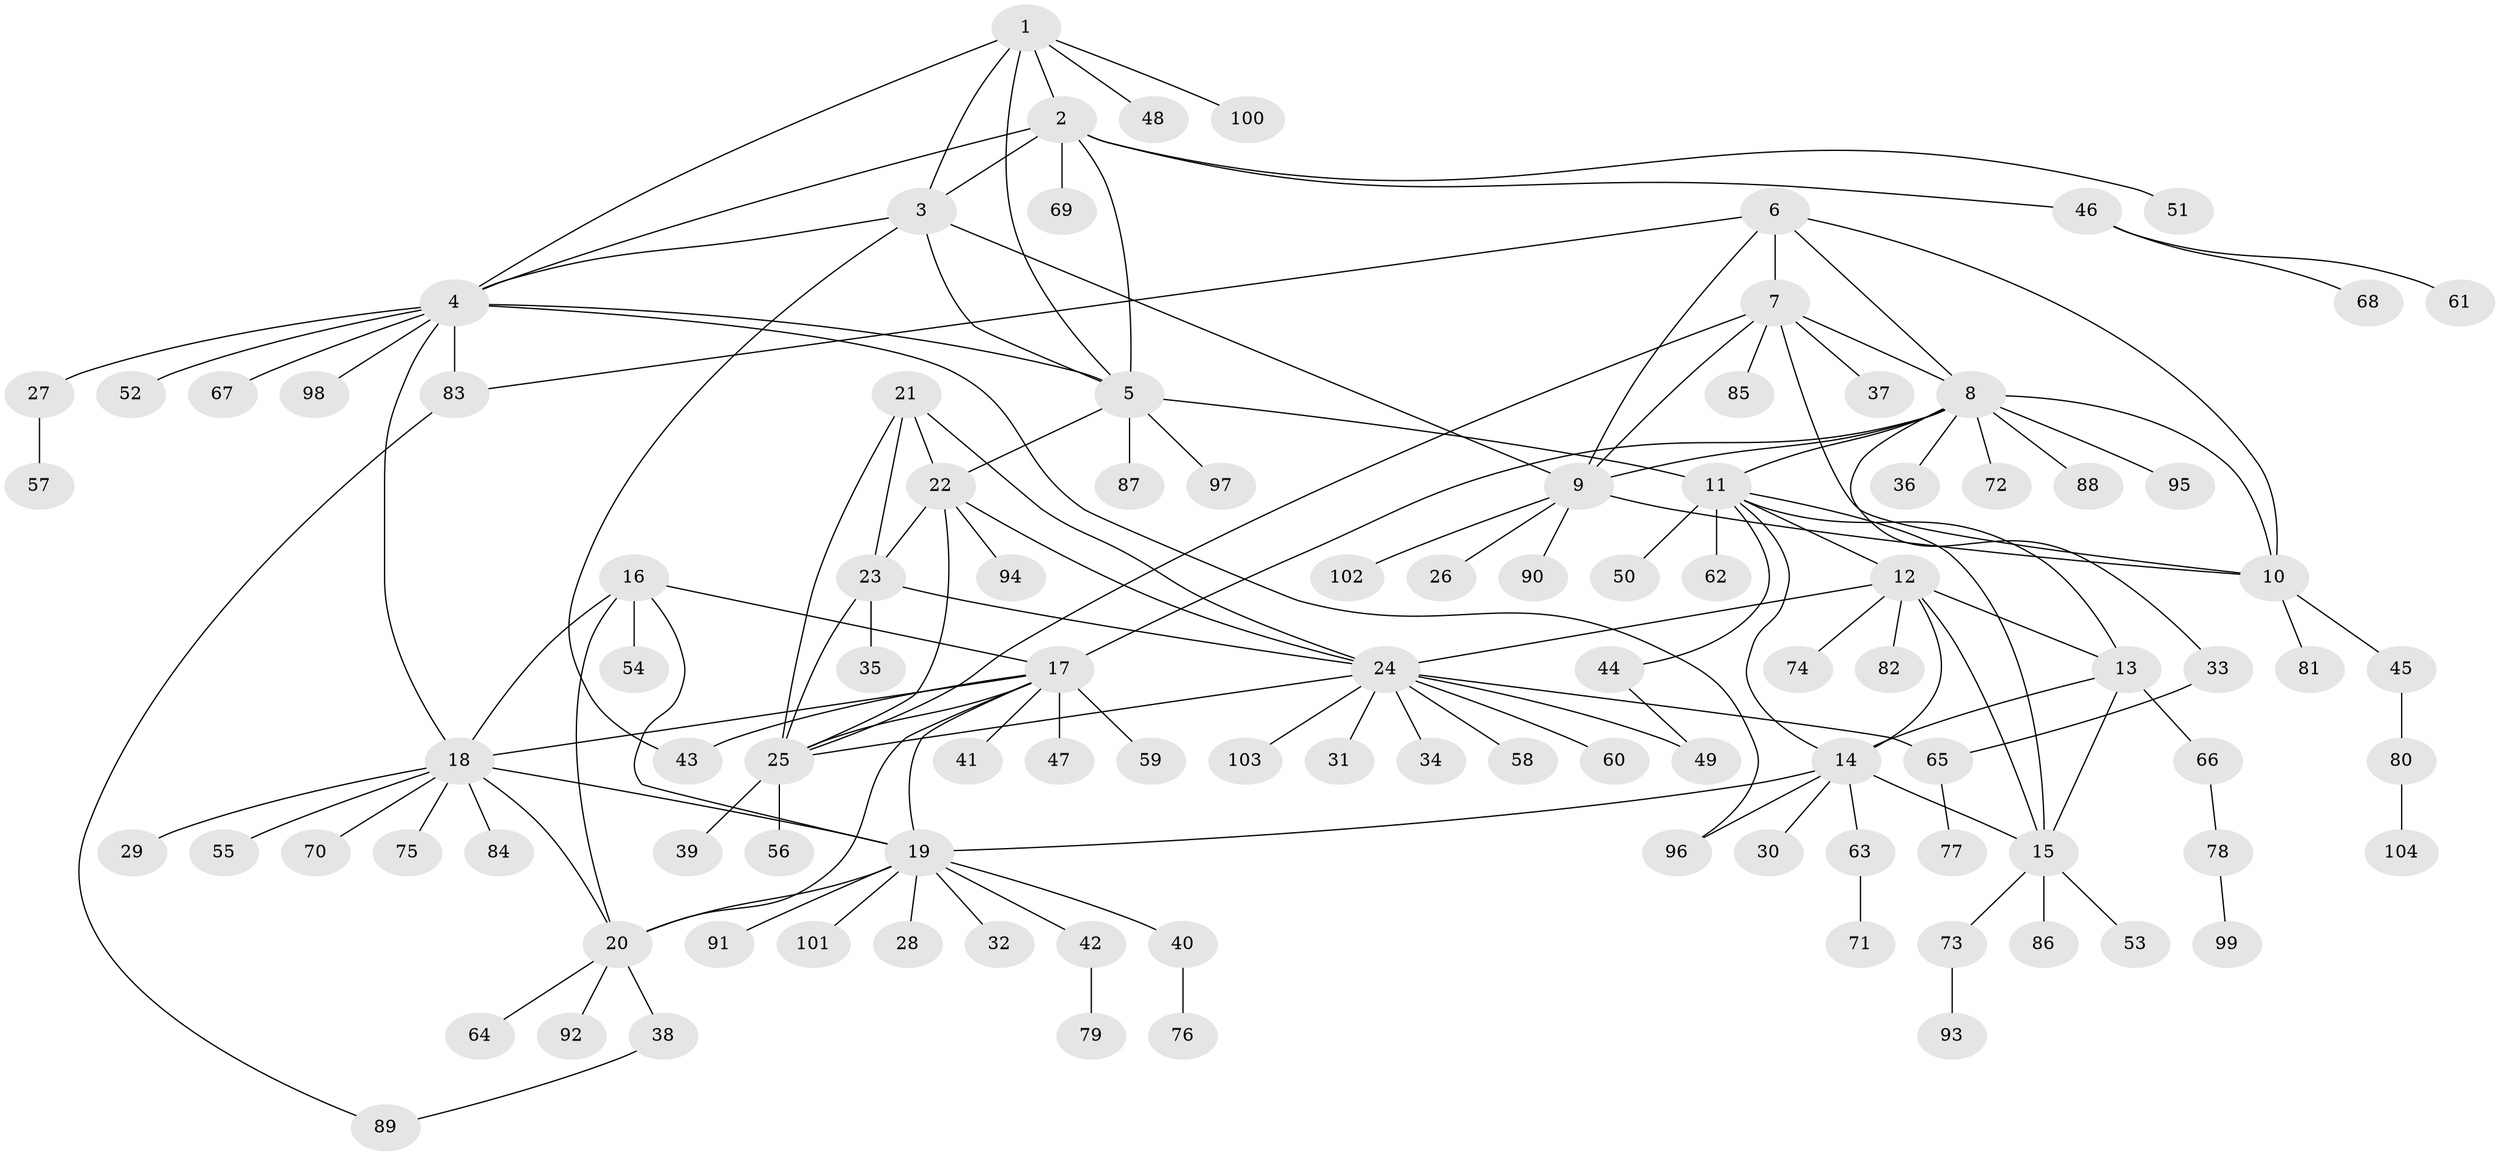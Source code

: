 // Generated by graph-tools (version 1.1) at 2025/26/03/09/25 03:26:48]
// undirected, 104 vertices, 145 edges
graph export_dot {
graph [start="1"]
  node [color=gray90,style=filled];
  1;
  2;
  3;
  4;
  5;
  6;
  7;
  8;
  9;
  10;
  11;
  12;
  13;
  14;
  15;
  16;
  17;
  18;
  19;
  20;
  21;
  22;
  23;
  24;
  25;
  26;
  27;
  28;
  29;
  30;
  31;
  32;
  33;
  34;
  35;
  36;
  37;
  38;
  39;
  40;
  41;
  42;
  43;
  44;
  45;
  46;
  47;
  48;
  49;
  50;
  51;
  52;
  53;
  54;
  55;
  56;
  57;
  58;
  59;
  60;
  61;
  62;
  63;
  64;
  65;
  66;
  67;
  68;
  69;
  70;
  71;
  72;
  73;
  74;
  75;
  76;
  77;
  78;
  79;
  80;
  81;
  82;
  83;
  84;
  85;
  86;
  87;
  88;
  89;
  90;
  91;
  92;
  93;
  94;
  95;
  96;
  97;
  98;
  99;
  100;
  101;
  102;
  103;
  104;
  1 -- 2;
  1 -- 3;
  1 -- 4;
  1 -- 5;
  1 -- 48;
  1 -- 100;
  2 -- 3;
  2 -- 4;
  2 -- 5;
  2 -- 46;
  2 -- 51;
  2 -- 69;
  3 -- 4;
  3 -- 5;
  3 -- 9;
  3 -- 43;
  4 -- 5;
  4 -- 18;
  4 -- 27;
  4 -- 52;
  4 -- 67;
  4 -- 83;
  4 -- 96;
  4 -- 98;
  5 -- 11;
  5 -- 22;
  5 -- 87;
  5 -- 97;
  6 -- 7;
  6 -- 8;
  6 -- 9;
  6 -- 10;
  6 -- 83;
  7 -- 8;
  7 -- 9;
  7 -- 10;
  7 -- 25;
  7 -- 37;
  7 -- 85;
  8 -- 9;
  8 -- 10;
  8 -- 11;
  8 -- 17;
  8 -- 33;
  8 -- 36;
  8 -- 72;
  8 -- 88;
  8 -- 95;
  9 -- 10;
  9 -- 26;
  9 -- 90;
  9 -- 102;
  10 -- 45;
  10 -- 81;
  11 -- 12;
  11 -- 13;
  11 -- 14;
  11 -- 15;
  11 -- 44;
  11 -- 50;
  11 -- 62;
  12 -- 13;
  12 -- 14;
  12 -- 15;
  12 -- 24;
  12 -- 74;
  12 -- 82;
  13 -- 14;
  13 -- 15;
  13 -- 66;
  14 -- 15;
  14 -- 19;
  14 -- 30;
  14 -- 63;
  14 -- 96;
  15 -- 53;
  15 -- 73;
  15 -- 86;
  16 -- 17;
  16 -- 18;
  16 -- 19;
  16 -- 20;
  16 -- 54;
  17 -- 18;
  17 -- 19;
  17 -- 20;
  17 -- 25;
  17 -- 41;
  17 -- 43;
  17 -- 47;
  17 -- 59;
  18 -- 19;
  18 -- 20;
  18 -- 29;
  18 -- 55;
  18 -- 70;
  18 -- 75;
  18 -- 84;
  19 -- 20;
  19 -- 28;
  19 -- 32;
  19 -- 40;
  19 -- 42;
  19 -- 91;
  19 -- 101;
  20 -- 38;
  20 -- 64;
  20 -- 92;
  21 -- 22;
  21 -- 23;
  21 -- 24;
  21 -- 25;
  22 -- 23;
  22 -- 24;
  22 -- 25;
  22 -- 94;
  23 -- 24;
  23 -- 25;
  23 -- 35;
  24 -- 25;
  24 -- 31;
  24 -- 34;
  24 -- 49;
  24 -- 58;
  24 -- 60;
  24 -- 65;
  24 -- 103;
  25 -- 39;
  25 -- 56;
  27 -- 57;
  33 -- 65;
  38 -- 89;
  40 -- 76;
  42 -- 79;
  44 -- 49;
  45 -- 80;
  46 -- 61;
  46 -- 68;
  63 -- 71;
  65 -- 77;
  66 -- 78;
  73 -- 93;
  78 -- 99;
  80 -- 104;
  83 -- 89;
}
